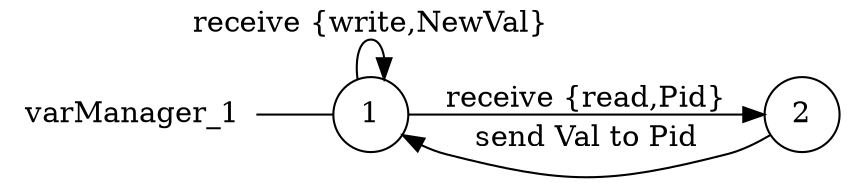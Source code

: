 digraph varManager_1 {
	rankdir="LR";
	n_0 [label="varManager_1", shape="plaintext"];
	n_1 [id="1", shape=circle, label="1"];
	n_0 -> n_1 [arrowhead=none];
	n_2 [id="4", shape=circle, label="2"];

	n_1 -> n_1 [id="[$e|7]", label="receive {write,NewVal}"];
	n_1 -> n_2 [id="[$e|0]", label="receive {read,Pid}"];
	n_2 -> n_1 [id="[$e|10]", label="send Val to Pid"];
}
